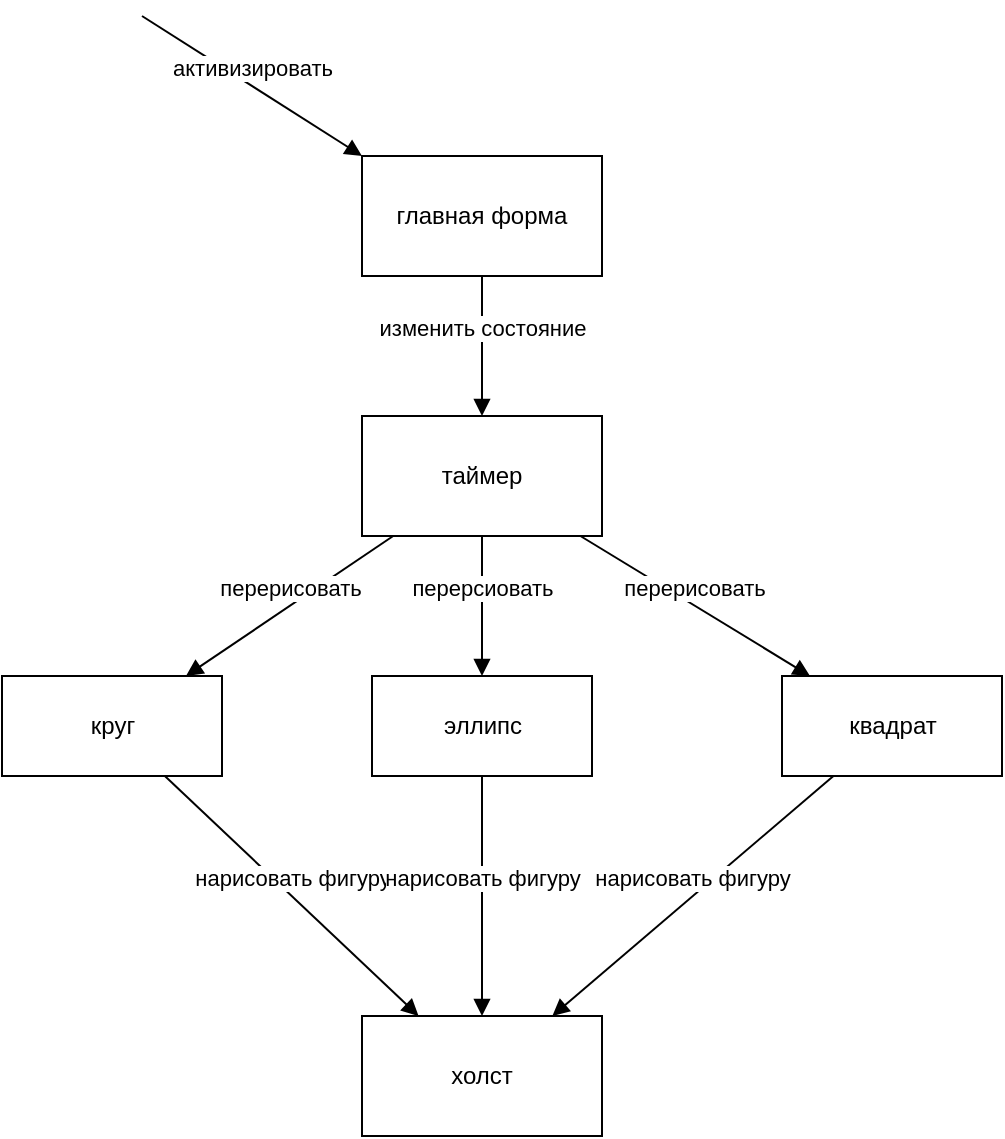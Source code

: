 <mxfile version="12.6.5" type="device"><diagram name="Page-1" id="9f46799a-70d6-7492-0946-bef42562c5a5"><mxGraphModel dx="1086" dy="806" grid="1" gridSize="10" guides="1" tooltips="1" connect="1" arrows="1" fold="1" page="1" pageScale="1" pageWidth="1100" pageHeight="850" background="#ffffff" math="0" shadow="0"><root><mxCell id="0"/><mxCell id="1" parent="0"/><mxCell id="L9ueeAsWL1Tj8MiVfx2K-1" value="главная форма" style="rounded=0;whiteSpace=wrap;html=1;" vertex="1" parent="1"><mxGeometry x="490" y="140" width="120" height="60" as="geometry"/></mxCell><mxCell id="L9ueeAsWL1Tj8MiVfx2K-2" value="таймер" style="rounded=0;whiteSpace=wrap;html=1;" vertex="1" parent="1"><mxGeometry x="490" y="270" width="120" height="60" as="geometry"/></mxCell><mxCell id="L9ueeAsWL1Tj8MiVfx2K-4" value="холст" style="rounded=0;whiteSpace=wrap;html=1;" vertex="1" parent="1"><mxGeometry x="490" y="570" width="120" height="60" as="geometry"/></mxCell><mxCell id="L9ueeAsWL1Tj8MiVfx2K-5" value="изменить состояние" style="html=1;verticalAlign=bottom;endArrow=block;exitX=0.5;exitY=1;exitDx=0;exitDy=0;entryX=0.5;entryY=0;entryDx=0;entryDy=0;" edge="1" parent="1" source="L9ueeAsWL1Tj8MiVfx2K-1" target="L9ueeAsWL1Tj8MiVfx2K-2"><mxGeometry width="80" relative="1" as="geometry"><mxPoint x="490" y="480" as="sourcePoint"/><mxPoint x="570" y="480" as="targetPoint"/></mxGeometry></mxCell><mxCell id="L9ueeAsWL1Tj8MiVfx2K-6" value="перерсиовать" style="html=1;verticalAlign=bottom;endArrow=block;" edge="1" parent="1" source="L9ueeAsWL1Tj8MiVfx2K-2" target="L9ueeAsWL1Tj8MiVfx2K-10"><mxGeometry width="80" relative="1" as="geometry"><mxPoint x="480" y="510" as="sourcePoint"/><mxPoint x="560" y="510" as="targetPoint"/></mxGeometry></mxCell><mxCell id="L9ueeAsWL1Tj8MiVfx2K-7" value="перерисовать" style="html=1;verticalAlign=bottom;endArrow=block;" edge="1" parent="1" source="L9ueeAsWL1Tj8MiVfx2K-2" target="L9ueeAsWL1Tj8MiVfx2K-11"><mxGeometry width="80" relative="1" as="geometry"><mxPoint x="470" y="540" as="sourcePoint"/><mxPoint x="550" y="540" as="targetPoint"/></mxGeometry></mxCell><mxCell id="L9ueeAsWL1Tj8MiVfx2K-8" value="активизировать" style="html=1;verticalAlign=bottom;endArrow=block;entryX=0;entryY=0;entryDx=0;entryDy=0;" edge="1" parent="1" target="L9ueeAsWL1Tj8MiVfx2K-1"><mxGeometry width="80" relative="1" as="geometry"><mxPoint x="380" y="70" as="sourcePoint"/><mxPoint x="540" y="570" as="targetPoint"/></mxGeometry></mxCell><mxCell id="L9ueeAsWL1Tj8MiVfx2K-9" value="круг" style="html=1;" vertex="1" parent="1"><mxGeometry x="310" y="400" width="110" height="50" as="geometry"/></mxCell><mxCell id="L9ueeAsWL1Tj8MiVfx2K-10" value="эллипс" style="html=1;" vertex="1" parent="1"><mxGeometry x="495" y="400" width="110" height="50" as="geometry"/></mxCell><mxCell id="L9ueeAsWL1Tj8MiVfx2K-11" value="квадрат" style="html=1;" vertex="1" parent="1"><mxGeometry x="700" y="400" width="110" height="50" as="geometry"/></mxCell><mxCell id="L9ueeAsWL1Tj8MiVfx2K-12" value="перерисовать" style="html=1;verticalAlign=bottom;endArrow=block;" edge="1" parent="1" source="L9ueeAsWL1Tj8MiVfx2K-2" target="L9ueeAsWL1Tj8MiVfx2K-9"><mxGeometry width="80" relative="1" as="geometry"><mxPoint x="310" y="650" as="sourcePoint"/><mxPoint x="390" y="650" as="targetPoint"/></mxGeometry></mxCell><mxCell id="L9ueeAsWL1Tj8MiVfx2K-13" value="нарисовать фигуру" style="html=1;verticalAlign=bottom;endArrow=block;" edge="1" parent="1" source="L9ueeAsWL1Tj8MiVfx2K-11" target="L9ueeAsWL1Tj8MiVfx2K-4"><mxGeometry width="80" relative="1" as="geometry"><mxPoint x="300" y="680" as="sourcePoint"/><mxPoint x="380" y="680" as="targetPoint"/></mxGeometry></mxCell><mxCell id="L9ueeAsWL1Tj8MiVfx2K-16" value="нарисовать фигуру" style="html=1;verticalAlign=bottom;endArrow=block;" edge="1" parent="1" source="L9ueeAsWL1Tj8MiVfx2K-9" target="L9ueeAsWL1Tj8MiVfx2K-4"><mxGeometry width="80" relative="1" as="geometry"><mxPoint x="410.574" y="510" as="sourcePoint"/><mxPoint x="270.003" y="630" as="targetPoint"/></mxGeometry></mxCell><mxCell id="L9ueeAsWL1Tj8MiVfx2K-17" value="нарисовать фигуру" style="html=1;verticalAlign=bottom;endArrow=block;" edge="1" parent="1" source="L9ueeAsWL1Tj8MiVfx2K-10" target="L9ueeAsWL1Tj8MiVfx2K-4"><mxGeometry width="80" relative="1" as="geometry"><mxPoint x="745.714" y="470" as="sourcePoint"/><mxPoint x="605.143" y="590" as="targetPoint"/></mxGeometry></mxCell></root></mxGraphModel></diagram></mxfile>